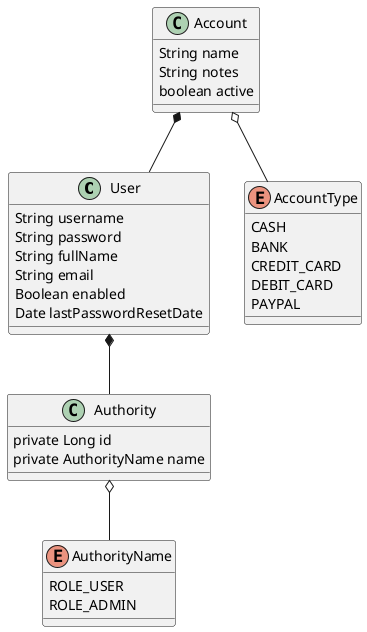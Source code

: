 @startuml

class User {
String username
String password
String fullName
String email
Boolean enabled
Date lastPasswordResetDate
}

class Authority {
private Long id
private AuthorityName name
}

enum AuthorityName {
ROLE_USER
ROLE_ADMIN
}

User *-- Authority
Authority o-- AuthorityName


class Account {
    String name
    String notes
    boolean active
}

enum AccountType {
    CASH
    BANK
    CREDIT_CARD
    DEBIT_CARD
    PAYPAL
}
Account o-- AccountType
Account *-- User
@enduml

